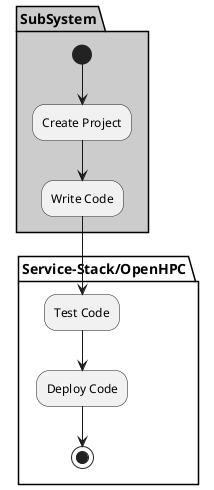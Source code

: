 @startuml

partition "Service-Stack/OpenHPC" {

}

partition SubSystem  #cccccc {
  (*) --> "Create Project"
  --> "Write Code"
}

partition "Service-Stack/OpenHPC" {
  "Write Code" --> "Test Code"
  "Test Code" --> "Deploy Code"
  "Deploy Code" --> (*)
}

@enduml
